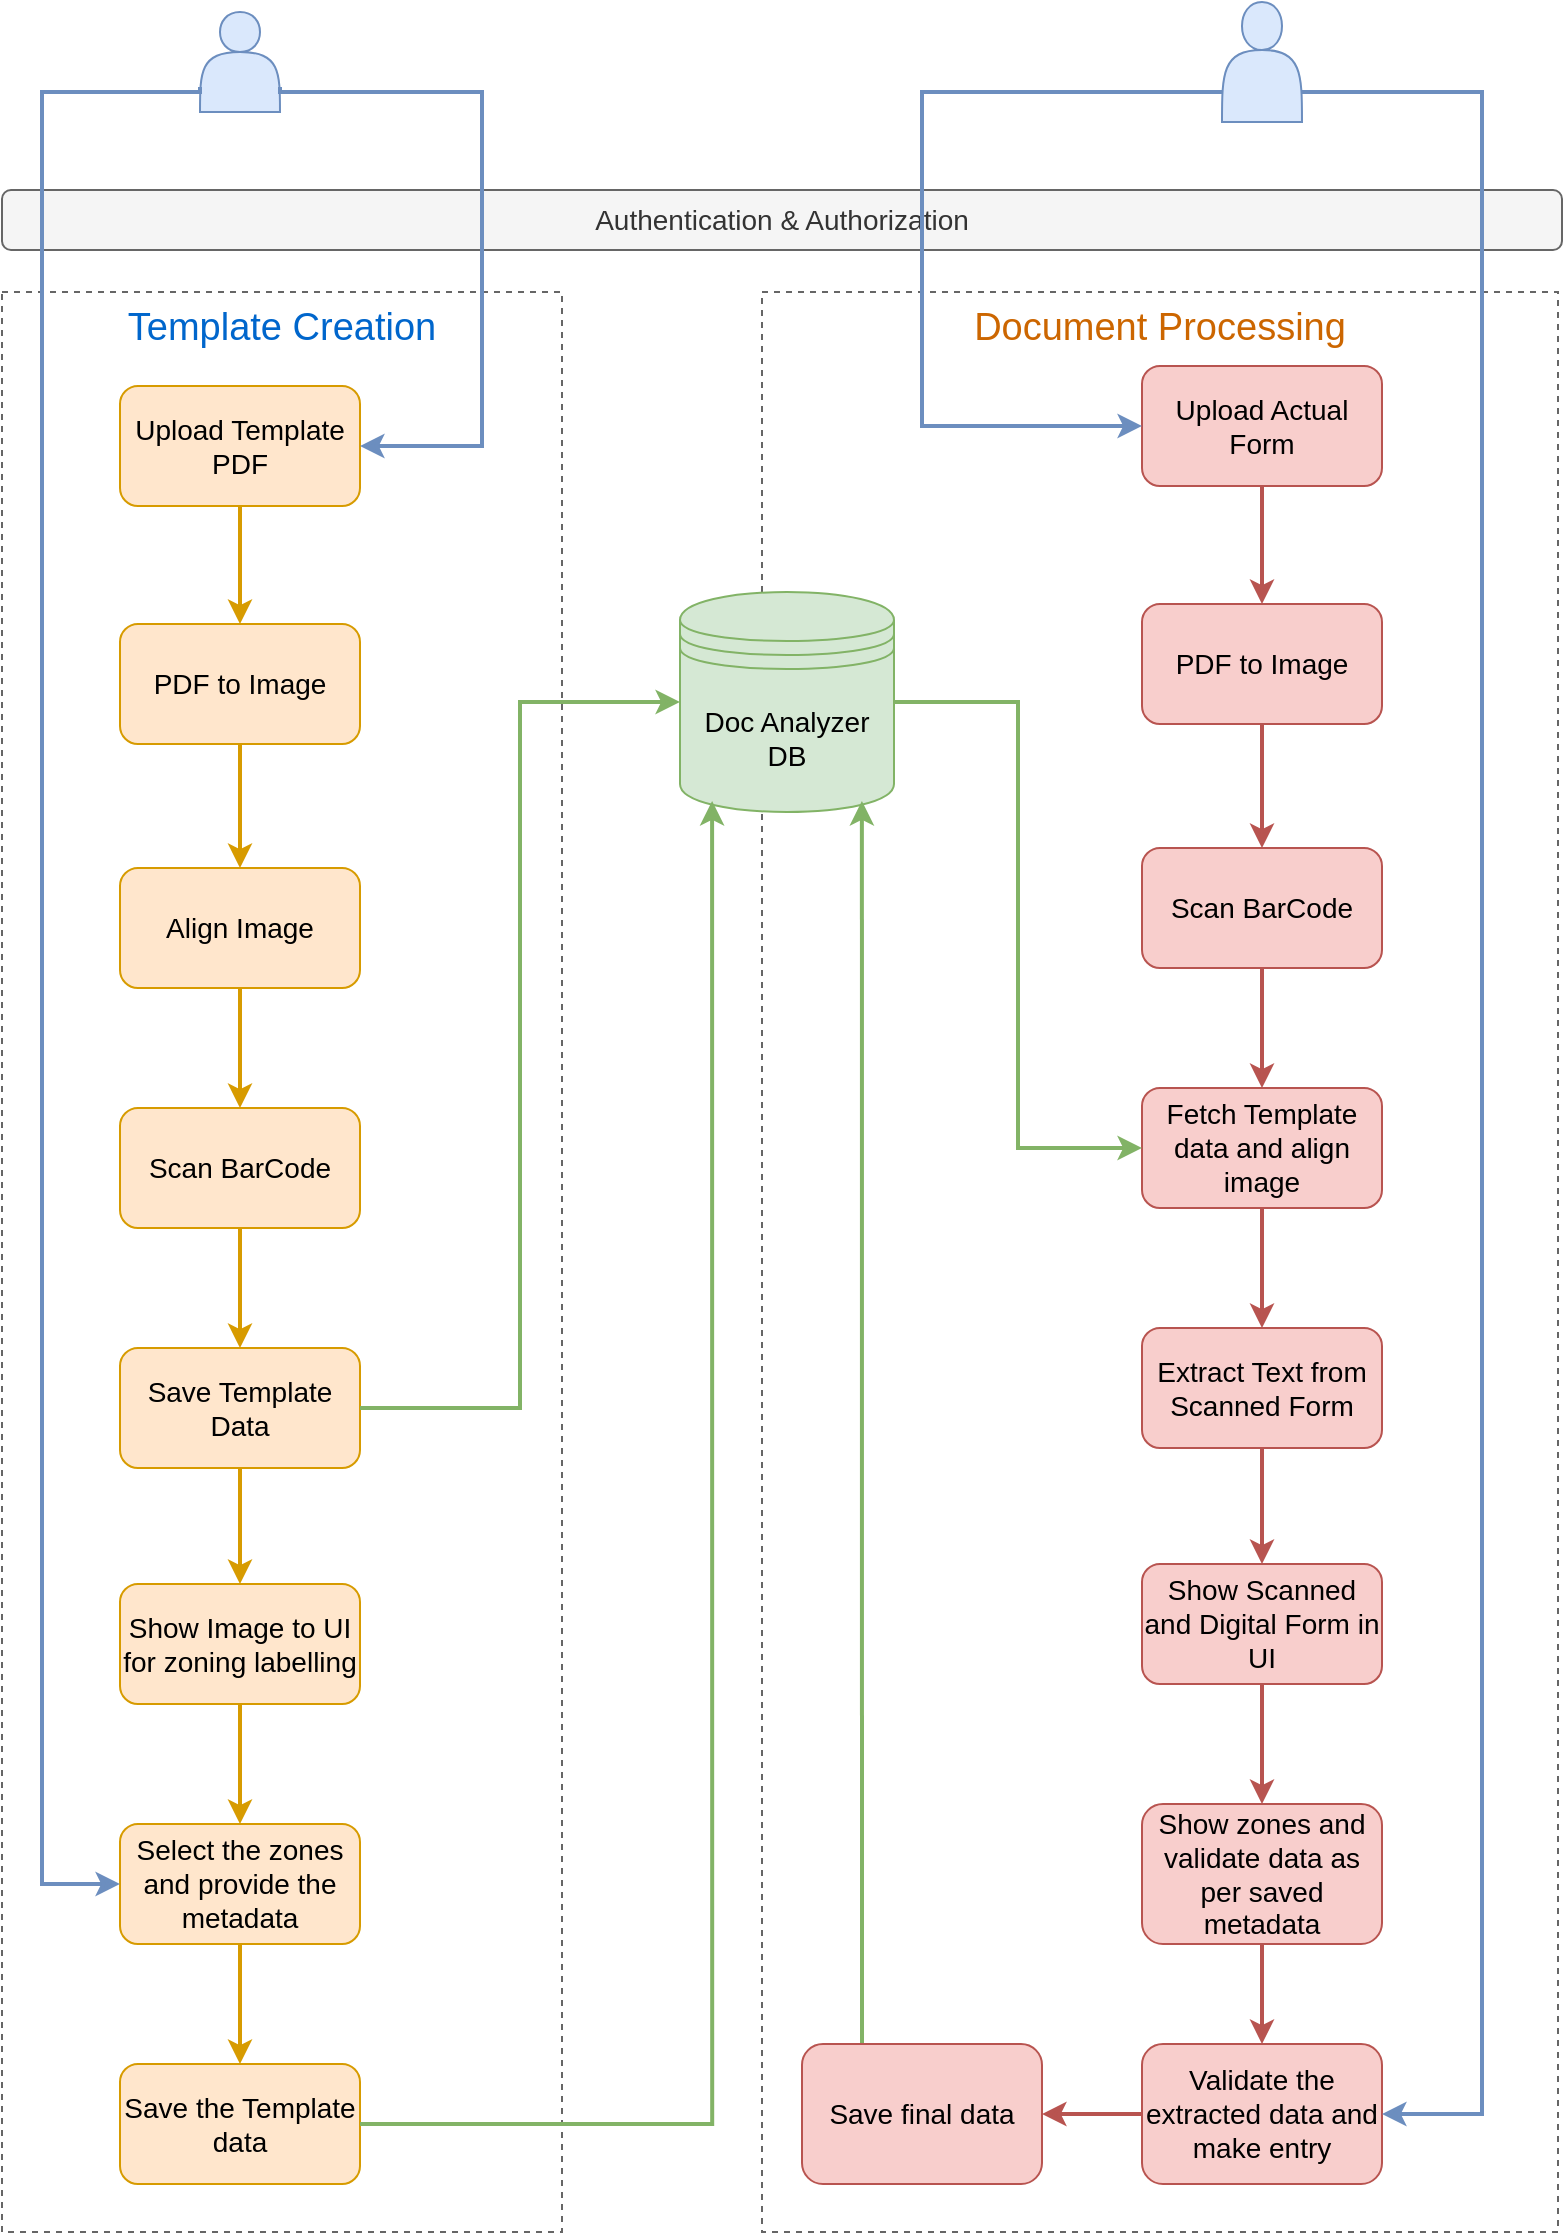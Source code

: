 <mxfile version="10.7.7" type="device"><diagram name="Page-1" id="c7558073-3199-34d8-9f00-42111426c3f3"><mxGraphModel dx="1010" dy="609" grid="1" gridSize="10" guides="1" tooltips="1" connect="1" arrows="1" fold="1" page="1" pageScale="1" pageWidth="826" pageHeight="1169" background="#ffffff" math="0" shadow="0"><root><mxCell id="0"/><mxCell id="1" parent="0"/><mxCell id="yPW0U6xtE-s595gGuFMj-173" value="" style="group" vertex="1" connectable="0" parent="1"><mxGeometry x="20" y="35" width="780" height="1115" as="geometry"/></mxCell><mxCell id="yPW0U6xtE-s595gGuFMj-172" value="Document Processing" style="rounded=0;whiteSpace=wrap;html=1;fillColor=none;fontSize=19;dashed=1;strokeColor=#666666;fontColor=#CC6600;verticalAlign=top;" vertex="1" parent="yPW0U6xtE-s595gGuFMj-173"><mxGeometry x="380" y="145" width="398" height="970" as="geometry"/></mxCell><mxCell id="yPW0U6xtE-s595gGuFMj-170" value="Template Creation" style="rounded=0;whiteSpace=wrap;html=1;fillColor=none;fontSize=19;dashed=1;strokeColor=#666666;fontColor=#0066CC;verticalAlign=top;" vertex="1" parent="yPW0U6xtE-s595gGuFMj-173"><mxGeometry y="145" width="280" height="970" as="geometry"/></mxCell><mxCell id="yPW0U6xtE-s595gGuFMj-96" value="Authentication &amp;amp; Authorization" style="rounded=1;whiteSpace=wrap;html=1;fontStyle=0;fontSize=14;fillColor=#f5f5f5;strokeColor=#666666;fontColor=#333333;" vertex="1" parent="yPW0U6xtE-s595gGuFMj-173"><mxGeometry y="94" width="780" height="30" as="geometry"/></mxCell><mxCell id="yPW0U6xtE-s595gGuFMj-109" value="Doc Analyzer DB" style="shape=datastore;whiteSpace=wrap;html=1;fontSize=14;fillColor=#d5e8d4;strokeColor=#82b366;" vertex="1" parent="yPW0U6xtE-s595gGuFMj-173"><mxGeometry x="339" y="295" width="107" height="110" as="geometry"/></mxCell><mxCell id="yPW0U6xtE-s595gGuFMj-127" value="" style="shape=actor;whiteSpace=wrap;html=1;fontSize=14;fillColor=#dae8fc;strokeColor=#6c8ebf;" vertex="1" parent="yPW0U6xtE-s595gGuFMj-173"><mxGeometry x="99" y="5" width="40" height="50" as="geometry"/></mxCell><mxCell id="yPW0U6xtE-s595gGuFMj-130" value="" style="shape=actor;whiteSpace=wrap;html=1;fontSize=14;fillColor=#dae8fc;strokeColor=#6c8ebf;" vertex="1" parent="yPW0U6xtE-s595gGuFMj-173"><mxGeometry x="610" width="40" height="60" as="geometry"/></mxCell><mxCell id="yPW0U6xtE-s595gGuFMj-162" style="edgeStyle=orthogonalEdgeStyle;rounded=0;orthogonalLoop=1;jettySize=auto;html=1;exitX=0.25;exitY=0;exitDx=0;exitDy=0;entryX=0.85;entryY=0.95;entryDx=0;entryDy=0;entryPerimeter=0;strokeWidth=2;fontSize=14;fillColor=#d5e8d4;strokeColor=#82b366;" edge="1" parent="yPW0U6xtE-s595gGuFMj-173" source="yPW0U6xtE-s595gGuFMj-157" target="yPW0U6xtE-s595gGuFMj-109"><mxGeometry relative="1" as="geometry"/></mxCell><mxCell id="yPW0U6xtE-s595gGuFMj-167" value="" style="group" vertex="1" connectable="0" parent="yPW0U6xtE-s595gGuFMj-173"><mxGeometry x="59" y="192" width="120" height="899" as="geometry"/></mxCell><mxCell id="yPW0U6xtE-s595gGuFMj-108" value="Upload Template PDF" style="rounded=1;whiteSpace=wrap;html=1;fontSize=14;fillColor=#ffe6cc;strokeColor=#d79b00;" vertex="1" parent="yPW0U6xtE-s595gGuFMj-167"><mxGeometry width="120" height="60" as="geometry"/></mxCell><mxCell id="yPW0U6xtE-s595gGuFMj-110" value="PDF to Image" style="rounded=1;whiteSpace=wrap;html=1;fontSize=14;fillColor=#ffe6cc;strokeColor=#d79b00;" vertex="1" parent="yPW0U6xtE-s595gGuFMj-167"><mxGeometry y="119" width="120" height="60" as="geometry"/></mxCell><mxCell id="yPW0U6xtE-s595gGuFMj-111" value="" style="edgeStyle=orthogonalEdgeStyle;rounded=0;orthogonalLoop=1;jettySize=auto;html=1;fontSize=14;fillColor=#ffe6cc;strokeColor=#d79b00;strokeWidth=2;" edge="1" parent="yPW0U6xtE-s595gGuFMj-167" source="yPW0U6xtE-s595gGuFMj-108" target="yPW0U6xtE-s595gGuFMj-110"><mxGeometry relative="1" as="geometry"/></mxCell><mxCell id="yPW0U6xtE-s595gGuFMj-112" value="Align Image" style="rounded=1;whiteSpace=wrap;html=1;fontSize=14;fillColor=#ffe6cc;strokeColor=#d79b00;" vertex="1" parent="yPW0U6xtE-s595gGuFMj-167"><mxGeometry y="241" width="120" height="60" as="geometry"/></mxCell><mxCell id="yPW0U6xtE-s595gGuFMj-113" value="" style="edgeStyle=orthogonalEdgeStyle;rounded=0;orthogonalLoop=1;jettySize=auto;html=1;fontSize=14;fillColor=#ffe6cc;strokeColor=#d79b00;strokeWidth=2;" edge="1" parent="yPW0U6xtE-s595gGuFMj-167" source="yPW0U6xtE-s595gGuFMj-110" target="yPW0U6xtE-s595gGuFMj-112"><mxGeometry relative="1" as="geometry"/></mxCell><mxCell id="yPW0U6xtE-s595gGuFMj-114" value="Scan BarCode" style="rounded=1;whiteSpace=wrap;html=1;fontSize=14;fillColor=#ffe6cc;strokeColor=#d79b00;" vertex="1" parent="yPW0U6xtE-s595gGuFMj-167"><mxGeometry y="361" width="120" height="60" as="geometry"/></mxCell><mxCell id="yPW0U6xtE-s595gGuFMj-115" value="" style="edgeStyle=orthogonalEdgeStyle;rounded=0;orthogonalLoop=1;jettySize=auto;html=1;fontSize=14;fillColor=#ffe6cc;strokeColor=#d79b00;strokeWidth=2;" edge="1" parent="yPW0U6xtE-s595gGuFMj-167" source="yPW0U6xtE-s595gGuFMj-112" target="yPW0U6xtE-s595gGuFMj-114"><mxGeometry relative="1" as="geometry"/></mxCell><mxCell id="yPW0U6xtE-s595gGuFMj-116" value="Save Template Data" style="rounded=1;whiteSpace=wrap;html=1;fontSize=14;fillColor=#ffe6cc;strokeColor=#d79b00;" vertex="1" parent="yPW0U6xtE-s595gGuFMj-167"><mxGeometry y="481" width="120" height="60" as="geometry"/></mxCell><mxCell id="yPW0U6xtE-s595gGuFMj-117" value="" style="edgeStyle=orthogonalEdgeStyle;rounded=0;orthogonalLoop=1;jettySize=auto;html=1;fontSize=14;fillColor=#ffe6cc;strokeColor=#d79b00;strokeWidth=2;" edge="1" parent="yPW0U6xtE-s595gGuFMj-167" source="yPW0U6xtE-s595gGuFMj-114" target="yPW0U6xtE-s595gGuFMj-116"><mxGeometry relative="1" as="geometry"/></mxCell><mxCell id="yPW0U6xtE-s595gGuFMj-119" value="Show Image to UI for zoning labelling" style="rounded=1;whiteSpace=wrap;html=1;fontSize=14;fillColor=#ffe6cc;strokeColor=#d79b00;" vertex="1" parent="yPW0U6xtE-s595gGuFMj-167"><mxGeometry y="599" width="120" height="60" as="geometry"/></mxCell><mxCell id="yPW0U6xtE-s595gGuFMj-120" value="" style="edgeStyle=orthogonalEdgeStyle;rounded=0;orthogonalLoop=1;jettySize=auto;html=1;fontSize=14;fillColor=#ffe6cc;strokeColor=#d79b00;strokeWidth=2;" edge="1" parent="yPW0U6xtE-s595gGuFMj-167" source="yPW0U6xtE-s595gGuFMj-116" target="yPW0U6xtE-s595gGuFMj-119"><mxGeometry relative="1" as="geometry"/></mxCell><mxCell id="yPW0U6xtE-s595gGuFMj-121" value="Select the zones and provide the metadata" style="rounded=1;whiteSpace=wrap;html=1;fontSize=14;fillColor=#ffe6cc;strokeColor=#d79b00;" vertex="1" parent="yPW0U6xtE-s595gGuFMj-167"><mxGeometry y="719" width="120" height="60" as="geometry"/></mxCell><mxCell id="yPW0U6xtE-s595gGuFMj-122" value="" style="edgeStyle=orthogonalEdgeStyle;rounded=0;orthogonalLoop=1;jettySize=auto;html=1;fontSize=14;fillColor=#ffe6cc;strokeColor=#d79b00;strokeWidth=2;" edge="1" parent="yPW0U6xtE-s595gGuFMj-167" source="yPW0U6xtE-s595gGuFMj-119" target="yPW0U6xtE-s595gGuFMj-121"><mxGeometry relative="1" as="geometry"/></mxCell><mxCell id="yPW0U6xtE-s595gGuFMj-123" value="Save the Template data" style="rounded=1;whiteSpace=wrap;html=1;fontSize=14;fillColor=#ffe6cc;strokeColor=#d79b00;" vertex="1" parent="yPW0U6xtE-s595gGuFMj-167"><mxGeometry y="839" width="120" height="60" as="geometry"/></mxCell><mxCell id="yPW0U6xtE-s595gGuFMj-124" value="" style="edgeStyle=orthogonalEdgeStyle;rounded=0;orthogonalLoop=1;jettySize=auto;html=1;fontSize=14;fillColor=#ffe6cc;strokeColor=#d79b00;strokeWidth=2;" edge="1" parent="yPW0U6xtE-s595gGuFMj-167" source="yPW0U6xtE-s595gGuFMj-121" target="yPW0U6xtE-s595gGuFMj-123"><mxGeometry relative="1" as="geometry"/></mxCell><mxCell id="yPW0U6xtE-s595gGuFMj-128" style="edgeStyle=orthogonalEdgeStyle;rounded=0;orthogonalLoop=1;jettySize=auto;html=1;exitX=1;exitY=0.75;exitDx=0;exitDy=0;fontSize=14;fillColor=#dae8fc;strokeColor=#6c8ebf;strokeWidth=2;entryX=1;entryY=0.5;entryDx=0;entryDy=0;" edge="1" parent="yPW0U6xtE-s595gGuFMj-173" source="yPW0U6xtE-s595gGuFMj-127" target="yPW0U6xtE-s595gGuFMj-108"><mxGeometry relative="1" as="geometry"><mxPoint x="119" y="165" as="targetPoint"/><Array as="points"><mxPoint x="139" y="45"/><mxPoint x="240" y="45"/><mxPoint x="240" y="222"/></Array></mxGeometry></mxCell><mxCell id="yPW0U6xtE-s595gGuFMj-118" style="edgeStyle=orthogonalEdgeStyle;rounded=0;orthogonalLoop=1;jettySize=auto;html=1;exitX=1;exitY=0.5;exitDx=0;exitDy=0;entryX=0;entryY=0.5;entryDx=0;entryDy=0;fontSize=14;fillColor=#d5e8d4;strokeColor=#82b366;strokeWidth=2;" edge="1" parent="yPW0U6xtE-s595gGuFMj-173" source="yPW0U6xtE-s595gGuFMj-116" target="yPW0U6xtE-s595gGuFMj-109"><mxGeometry relative="1" as="geometry"/></mxCell><mxCell id="yPW0U6xtE-s595gGuFMj-129" style="edgeStyle=orthogonalEdgeStyle;rounded=0;orthogonalLoop=1;jettySize=auto;html=1;exitX=0;exitY=0.75;exitDx=0;exitDy=0;entryX=0;entryY=0.5;entryDx=0;entryDy=0;fontSize=14;fillColor=#dae8fc;strokeColor=#6c8ebf;strokeWidth=2;" edge="1" parent="yPW0U6xtE-s595gGuFMj-173" source="yPW0U6xtE-s595gGuFMj-127" target="yPW0U6xtE-s595gGuFMj-121"><mxGeometry relative="1" as="geometry"><Array as="points"><mxPoint x="99" y="45"/><mxPoint x="20" y="45"/><mxPoint x="20" y="941"/></Array></mxGeometry></mxCell><mxCell id="yPW0U6xtE-s595gGuFMj-125" style="edgeStyle=orthogonalEdgeStyle;rounded=0;orthogonalLoop=1;jettySize=auto;html=1;exitX=1;exitY=0.5;exitDx=0;exitDy=0;fontSize=14;fillColor=#d5e8d4;strokeColor=#82b366;strokeWidth=2;entryX=0.15;entryY=0.95;entryDx=0;entryDy=0;entryPerimeter=0;" edge="1" parent="yPW0U6xtE-s595gGuFMj-173" source="yPW0U6xtE-s595gGuFMj-123" target="yPW0U6xtE-s595gGuFMj-109"><mxGeometry relative="1" as="geometry"/></mxCell><mxCell id="yPW0U6xtE-s595gGuFMj-168" value="" style="group" vertex="1" connectable="0" parent="yPW0U6xtE-s595gGuFMj-173"><mxGeometry x="400" y="182" width="290" height="909" as="geometry"/></mxCell><mxCell id="yPW0U6xtE-s595gGuFMj-132" value="Upload Actual Form" style="rounded=1;whiteSpace=wrap;html=1;fontSize=14;fillColor=#f8cecc;strokeColor=#b85450;" vertex="1" parent="yPW0U6xtE-s595gGuFMj-168"><mxGeometry x="170" width="120" height="60" as="geometry"/></mxCell><mxCell id="yPW0U6xtE-s595gGuFMj-144" value="PDF to Image" style="rounded=1;whiteSpace=wrap;html=1;fontSize=14;fillColor=#f8cecc;strokeColor=#b85450;" vertex="1" parent="yPW0U6xtE-s595gGuFMj-168"><mxGeometry x="170" y="119" width="120" height="60" as="geometry"/></mxCell><mxCell id="yPW0U6xtE-s595gGuFMj-156" style="edgeStyle=orthogonalEdgeStyle;rounded=0;orthogonalLoop=1;jettySize=auto;html=1;exitX=0.5;exitY=1;exitDx=0;exitDy=0;strokeWidth=2;fontSize=14;fillColor=#f8cecc;strokeColor=#b85450;" edge="1" parent="yPW0U6xtE-s595gGuFMj-168" source="yPW0U6xtE-s595gGuFMj-132" target="yPW0U6xtE-s595gGuFMj-144"><mxGeometry relative="1" as="geometry"/></mxCell><mxCell id="yPW0U6xtE-s595gGuFMj-146" value="Scan BarCode" style="rounded=1;whiteSpace=wrap;html=1;fontSize=14;fillColor=#f8cecc;strokeColor=#b85450;" vertex="1" parent="yPW0U6xtE-s595gGuFMj-168"><mxGeometry x="170" y="241" width="120" height="60" as="geometry"/></mxCell><mxCell id="yPW0U6xtE-s595gGuFMj-143" value="" style="edgeStyle=orthogonalEdgeStyle;rounded=0;orthogonalLoop=1;jettySize=auto;html=1;fontSize=14;fillColor=#f8cecc;strokeColor=#b85450;strokeWidth=2;" edge="1" parent="yPW0U6xtE-s595gGuFMj-168" source="yPW0U6xtE-s595gGuFMj-144" target="yPW0U6xtE-s595gGuFMj-146"><mxGeometry relative="1" as="geometry"/></mxCell><mxCell id="yPW0U6xtE-s595gGuFMj-148" value="Fetch Template data and align image" style="rounded=1;whiteSpace=wrap;html=1;fontSize=14;fillColor=#f8cecc;strokeColor=#b85450;" vertex="1" parent="yPW0U6xtE-s595gGuFMj-168"><mxGeometry x="170" y="361" width="120" height="60" as="geometry"/></mxCell><mxCell id="yPW0U6xtE-s595gGuFMj-145" value="" style="edgeStyle=orthogonalEdgeStyle;rounded=0;orthogonalLoop=1;jettySize=auto;html=1;fontSize=14;fillColor=#f8cecc;strokeColor=#b85450;strokeWidth=2;" edge="1" parent="yPW0U6xtE-s595gGuFMj-168" source="yPW0U6xtE-s595gGuFMj-146" target="yPW0U6xtE-s595gGuFMj-148"><mxGeometry relative="1" as="geometry"/></mxCell><mxCell id="yPW0U6xtE-s595gGuFMj-150" value="Extract Text from Scanned Form" style="rounded=1;whiteSpace=wrap;html=1;fontSize=14;fillColor=#f8cecc;strokeColor=#b85450;" vertex="1" parent="yPW0U6xtE-s595gGuFMj-168"><mxGeometry x="170" y="481" width="120" height="60" as="geometry"/></mxCell><mxCell id="yPW0U6xtE-s595gGuFMj-147" value="" style="edgeStyle=orthogonalEdgeStyle;rounded=0;orthogonalLoop=1;jettySize=auto;html=1;fontSize=14;fillColor=#f8cecc;strokeColor=#b85450;strokeWidth=2;" edge="1" parent="yPW0U6xtE-s595gGuFMj-168" source="yPW0U6xtE-s595gGuFMj-148" target="yPW0U6xtE-s595gGuFMj-150"><mxGeometry relative="1" as="geometry"/></mxCell><mxCell id="yPW0U6xtE-s595gGuFMj-154" value="Show Scanned and Digital Form in UI" style="rounded=1;whiteSpace=wrap;html=1;fontSize=14;fillColor=#f8cecc;strokeColor=#b85450;" vertex="1" parent="yPW0U6xtE-s595gGuFMj-168"><mxGeometry x="170" y="599" width="120" height="60" as="geometry"/></mxCell><mxCell id="yPW0U6xtE-s595gGuFMj-149" value="" style="edgeStyle=orthogonalEdgeStyle;rounded=0;orthogonalLoop=1;jettySize=auto;html=1;fontSize=14;fillColor=#f8cecc;strokeColor=#b85450;strokeWidth=2;entryX=0.5;entryY=0;entryDx=0;entryDy=0;" edge="1" parent="yPW0U6xtE-s595gGuFMj-168" source="yPW0U6xtE-s595gGuFMj-150" target="yPW0U6xtE-s595gGuFMj-154"><mxGeometry relative="1" as="geometry"><mxPoint x="230" y="599" as="targetPoint"/></mxGeometry></mxCell><mxCell id="yPW0U6xtE-s595gGuFMj-155" value="Show zones and validate data as per saved metadata" style="rounded=1;whiteSpace=wrap;html=1;fontSize=14;fillColor=#f8cecc;strokeColor=#b85450;" vertex="1" parent="yPW0U6xtE-s595gGuFMj-168"><mxGeometry x="170" y="719" width="120" height="70" as="geometry"/></mxCell><mxCell id="yPW0U6xtE-s595gGuFMj-153" value="" style="edgeStyle=orthogonalEdgeStyle;rounded=0;orthogonalLoop=1;jettySize=auto;html=1;fontSize=14;fillColor=#f8cecc;strokeColor=#b85450;strokeWidth=2;" edge="1" parent="yPW0U6xtE-s595gGuFMj-168" source="yPW0U6xtE-s595gGuFMj-154" target="yPW0U6xtE-s595gGuFMj-155"><mxGeometry relative="1" as="geometry"/></mxCell><mxCell id="yPW0U6xtE-s595gGuFMj-160" value="Validate the extracted data and make entry" style="rounded=1;whiteSpace=wrap;html=1;fontSize=14;fillColor=#f8cecc;strokeColor=#b85450;" vertex="1" parent="yPW0U6xtE-s595gGuFMj-168"><mxGeometry x="170" y="839" width="120" height="70" as="geometry"/></mxCell><mxCell id="yPW0U6xtE-s595gGuFMj-161" value="" style="edgeStyle=orthogonalEdgeStyle;rounded=0;orthogonalLoop=1;jettySize=auto;html=1;strokeWidth=2;fontSize=14;fillColor=#f8cecc;strokeColor=#b85450;" edge="1" parent="yPW0U6xtE-s595gGuFMj-168" source="yPW0U6xtE-s595gGuFMj-155" target="yPW0U6xtE-s595gGuFMj-160"><mxGeometry relative="1" as="geometry"/></mxCell><mxCell id="yPW0U6xtE-s595gGuFMj-157" value="Save final data" style="rounded=1;whiteSpace=wrap;html=1;fontSize=14;fillColor=#f8cecc;strokeColor=#b85450;" vertex="1" parent="yPW0U6xtE-s595gGuFMj-168"><mxGeometry y="839" width="120" height="70" as="geometry"/></mxCell><mxCell id="yPW0U6xtE-s595gGuFMj-158" value="" style="edgeStyle=orthogonalEdgeStyle;rounded=0;orthogonalLoop=1;jettySize=auto;html=1;strokeWidth=2;fontSize=14;fillColor=#f8cecc;strokeColor=#b85450;exitX=0;exitY=0.5;exitDx=0;exitDy=0;" edge="1" parent="yPW0U6xtE-s595gGuFMj-168" source="yPW0U6xtE-s595gGuFMj-160" target="yPW0U6xtE-s595gGuFMj-157"><mxGeometry relative="1" as="geometry"/></mxCell><mxCell id="yPW0U6xtE-s595gGuFMj-165" style="edgeStyle=orthogonalEdgeStyle;rounded=0;orthogonalLoop=1;jettySize=auto;html=1;exitX=0;exitY=0.75;exitDx=0;exitDy=0;entryX=0;entryY=0.5;entryDx=0;entryDy=0;strokeWidth=2;fontSize=14;fillColor=#dae8fc;strokeColor=#6c8ebf;" edge="1" parent="yPW0U6xtE-s595gGuFMj-173" source="yPW0U6xtE-s595gGuFMj-130" target="yPW0U6xtE-s595gGuFMj-132"><mxGeometry relative="1" as="geometry"><Array as="points"><mxPoint x="460" y="45"/><mxPoint x="460" y="212"/></Array></mxGeometry></mxCell><mxCell id="yPW0U6xtE-s595gGuFMj-159" style="edgeStyle=orthogonalEdgeStyle;rounded=0;orthogonalLoop=1;jettySize=auto;html=1;exitX=1;exitY=0.5;exitDx=0;exitDy=0;entryX=0;entryY=0.5;entryDx=0;entryDy=0;strokeWidth=2;fontSize=14;fillColor=#d5e8d4;strokeColor=#82b366;" edge="1" parent="yPW0U6xtE-s595gGuFMj-173" source="yPW0U6xtE-s595gGuFMj-109" target="yPW0U6xtE-s595gGuFMj-148"><mxGeometry relative="1" as="geometry"/></mxCell><mxCell id="yPW0U6xtE-s595gGuFMj-163" style="edgeStyle=orthogonalEdgeStyle;rounded=0;orthogonalLoop=1;jettySize=auto;html=1;exitX=1;exitY=0.75;exitDx=0;exitDy=0;entryX=1;entryY=0.5;entryDx=0;entryDy=0;strokeWidth=2;fontSize=14;fillColor=#dae8fc;strokeColor=#6c8ebf;" edge="1" parent="yPW0U6xtE-s595gGuFMj-173" source="yPW0U6xtE-s595gGuFMj-130" target="yPW0U6xtE-s595gGuFMj-160"><mxGeometry relative="1" as="geometry"><Array as="points"><mxPoint x="740" y="45"/><mxPoint x="740" y="1056"/></Array></mxGeometry></mxCell></root></mxGraphModel></diagram></mxfile>